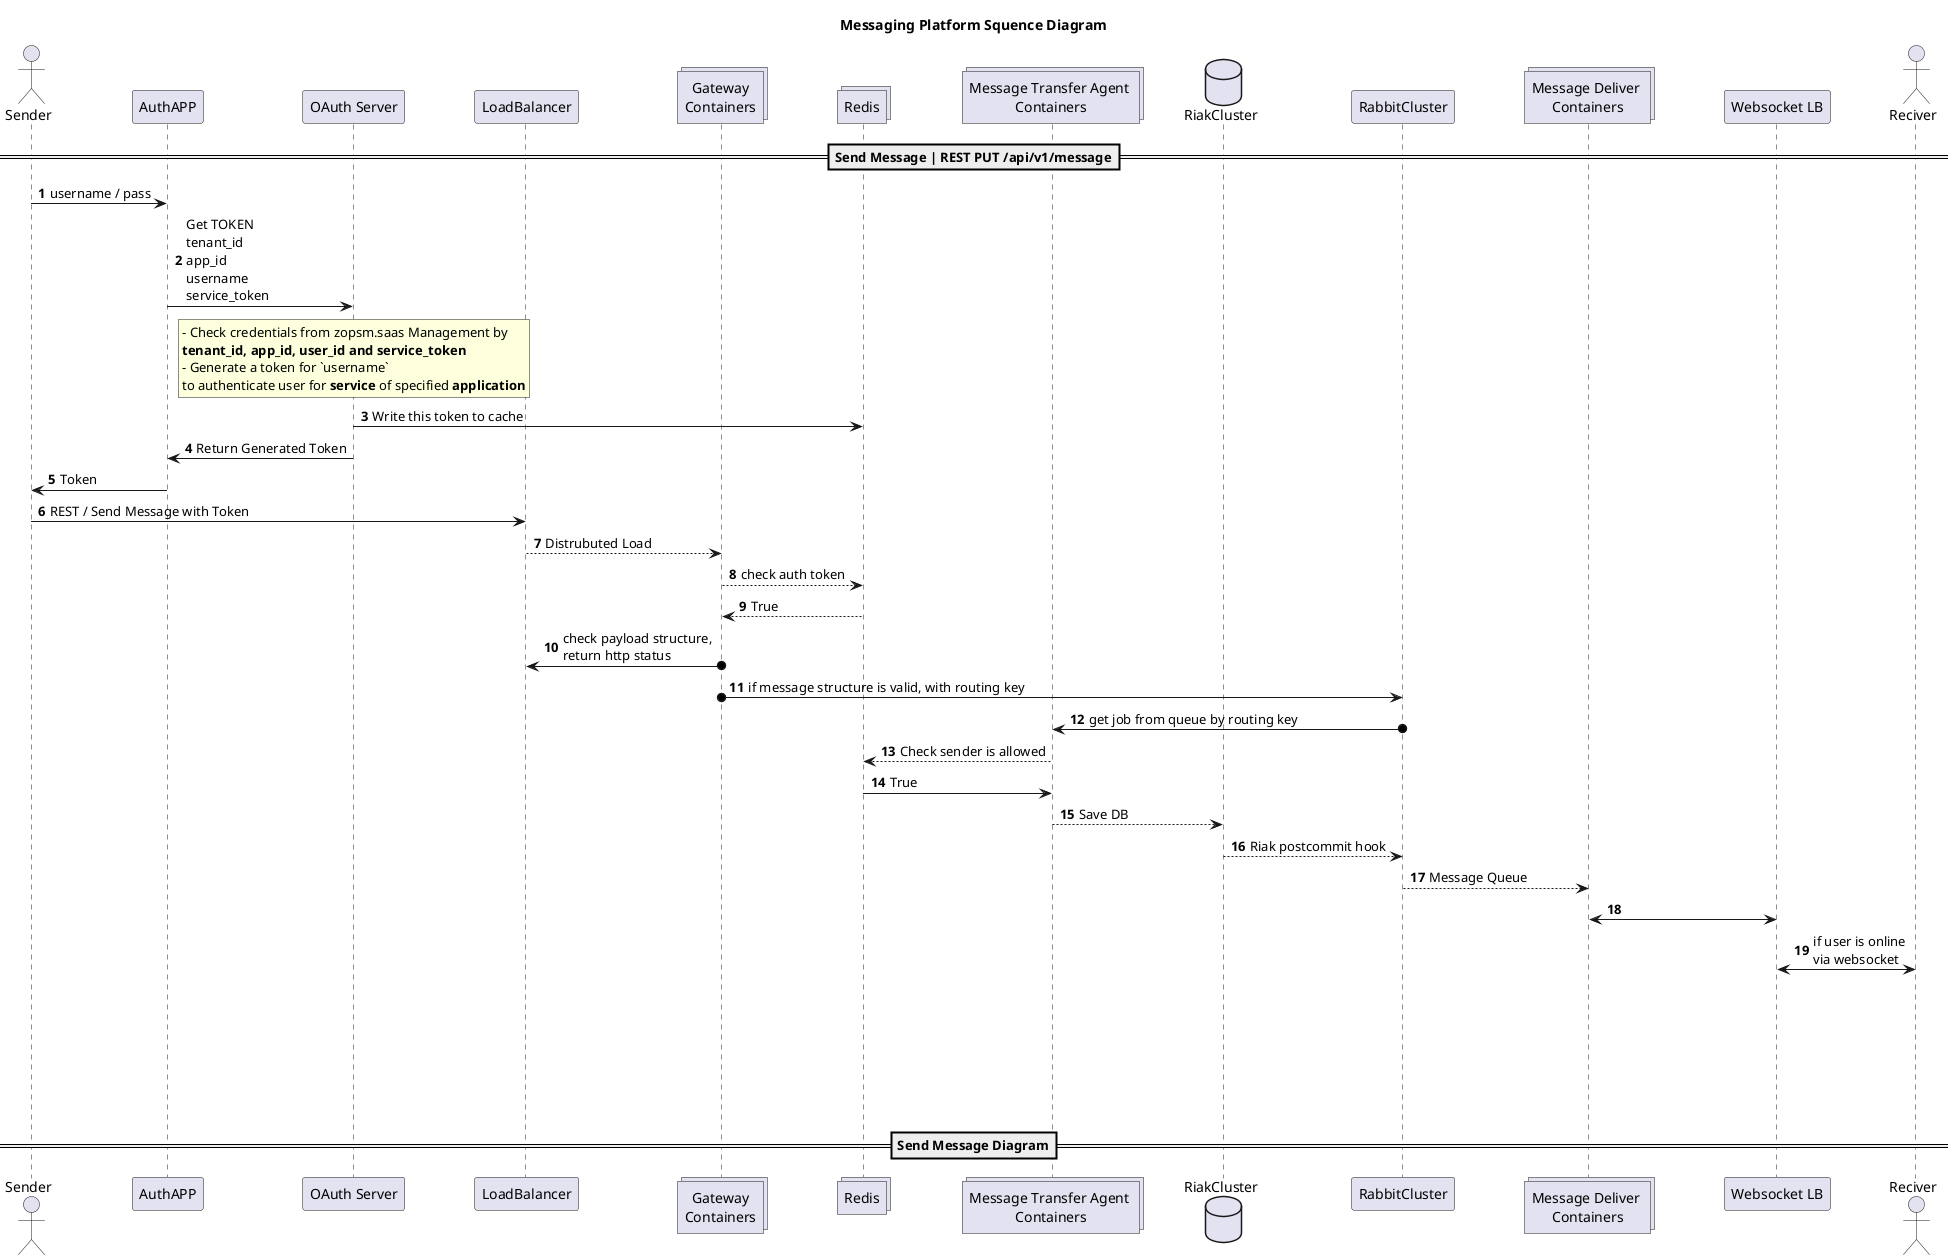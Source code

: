 @startuml
skinparam ParticipantPadding 30
skinparam BoxPadding 20
title Messaging Platform Squence Diagram
actor Sender
participant AuthAPP
participant "OAuth Server" as Oauth
participant LoadBalancer as LB
collections "Gateway\nContainers" as GS
collections "Redis" as Redis
collections "Message Transfer Agent \nContainers" as MTC
database RiakCluster as Riak
participant RabbitCluster as RC
collections "Message Deliver \nContainers" as MDC
participant "Websocket LB" as WSLB
actor Reciver

== Send Message | REST PUT /api/v1/message==

note left: asdfasdfasd asdfasdfa asdfa sdfasdf as n1
autonumber
Sender ->  AuthAPP : username / pass
AuthAPP ->  Oauth : Get TOKEN \ntenant_id \napp_id \nusername \nservice_token
rnote over Oauth
 - Check credentials from zopsm.saas Management by
 **tenant_id, app_id, user_id and service_token**
 - Generate a token for `username`
 to authenticate user for **service** of specified **application**
endrnote
Oauth ->  Redis : Write this token to cache

Oauth ->  AuthAPP : Return Generated Token
AuthAPP ->  Sender : Token
Sender -> LB : REST / Send Message with Token
LB --> GS : Distrubuted Load
GS --> Redis : check auth token
GS <-- Redis : True
LB <-o GS : check payload structure, \nreturn http status
GS o-> RC : if message structure is valid, with routing key
RC o-> MTC : get job from queue by routing key
MTC --> Redis : Check sender is allowed
MTC <- Redis : True
MTC --> Riak : Save DB
RC <-- Riak : Riak postcommit hook
RC --> MDC : Message Queue
MDC <-> WSLB
WSLB <-> Reciver : if user is online \nvia websocket

||145||
== Send Message Diagram==
@enduml